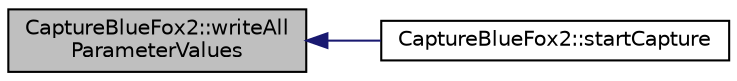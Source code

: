 digraph "CaptureBlueFox2::writeAllParameterValues"
{
 // INTERACTIVE_SVG=YES
  edge [fontname="Helvetica",fontsize="10",labelfontname="Helvetica",labelfontsize="10"];
  node [fontname="Helvetica",fontsize="10",shape=record];
  rankdir="LR";
  Node1 [label="CaptureBlueFox2::writeAll\lParameterValues",height=0.2,width=0.4,color="black", fillcolor="grey75", style="filled", fontcolor="black"];
  Node1 -> Node2 [dir="back",color="midnightblue",fontsize="10",style="solid",fontname="Helvetica"];
  Node2 [label="CaptureBlueFox2::startCapture",height=0.2,width=0.4,color="black", fillcolor="white", style="filled",URL="$d6/d65/class_capture_blue_fox2.html#a6409924a90aedccb5ce877229f6f9b24",tooltip="Initialize the interface and start capture. "];
}
